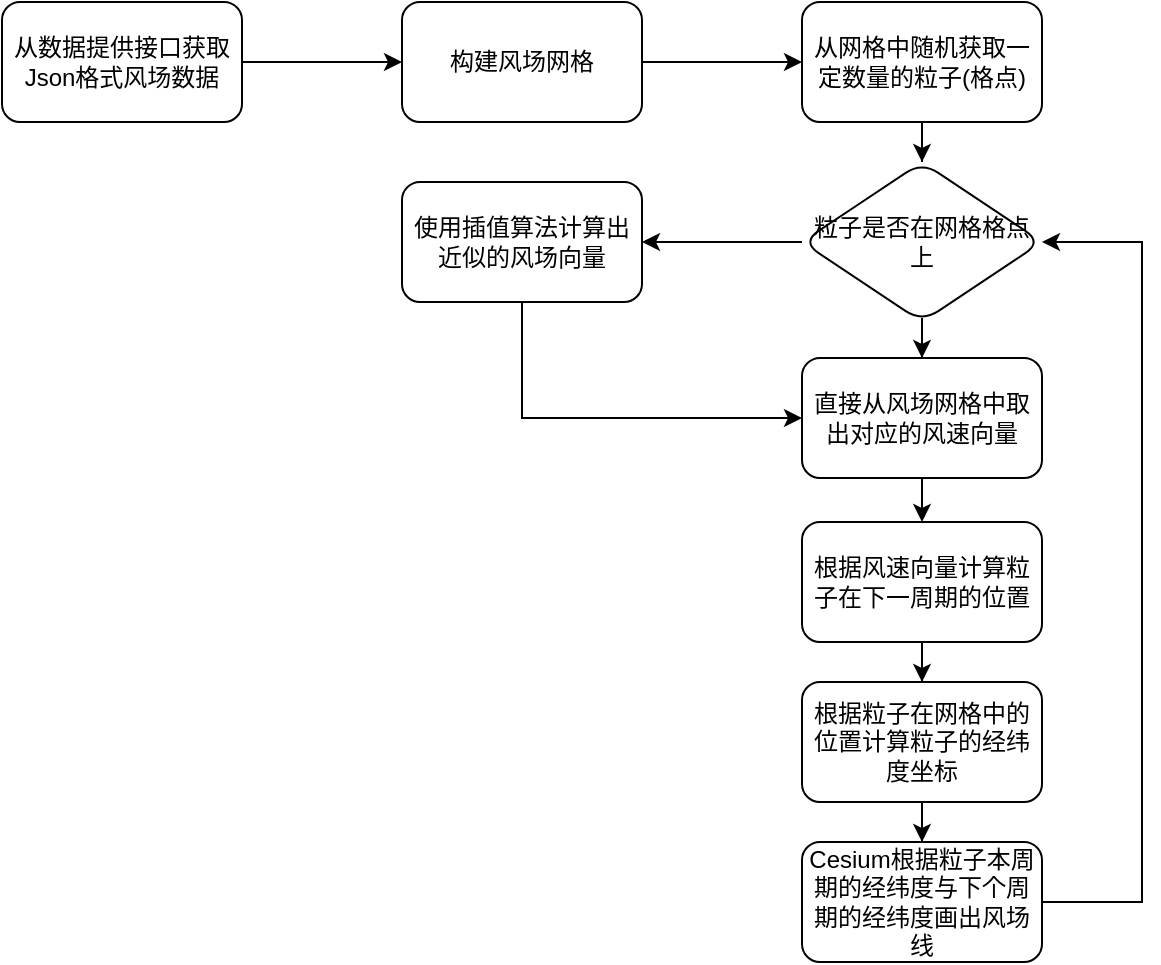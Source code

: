 <mxfile version="13.6.5" type="github">
  <diagram id="HQnREK34H-d9so5Twpd-" name="第 1 页">
    <mxGraphModel dx="890" dy="844" grid="0" gridSize="10" guides="1" tooltips="1" connect="1" arrows="1" fold="1" page="1" pageScale="1" pageWidth="827" pageHeight="1169" math="0" shadow="0">
      <root>
        <mxCell id="0" />
        <mxCell id="1" parent="0" />
        <mxCell id="t6z-Ru4cVA2ObkCtdwVK-3" value="" style="edgeStyle=orthogonalEdgeStyle;rounded=0;orthogonalLoop=1;jettySize=auto;html=1;" edge="1" parent="1" source="t6z-Ru4cVA2ObkCtdwVK-1" target="t6z-Ru4cVA2ObkCtdwVK-2">
          <mxGeometry relative="1" as="geometry" />
        </mxCell>
        <mxCell id="t6z-Ru4cVA2ObkCtdwVK-1" value="从数据提供接口获取Json格式风场数据" style="rounded=1;whiteSpace=wrap;html=1;" vertex="1" parent="1">
          <mxGeometry x="170" y="150" width="120" height="60" as="geometry" />
        </mxCell>
        <mxCell id="t6z-Ru4cVA2ObkCtdwVK-5" value="" style="edgeStyle=orthogonalEdgeStyle;rounded=0;orthogonalLoop=1;jettySize=auto;html=1;" edge="1" parent="1" source="t6z-Ru4cVA2ObkCtdwVK-2" target="t6z-Ru4cVA2ObkCtdwVK-4">
          <mxGeometry relative="1" as="geometry" />
        </mxCell>
        <mxCell id="t6z-Ru4cVA2ObkCtdwVK-2" value="构建风场网格" style="whiteSpace=wrap;html=1;rounded=1;" vertex="1" parent="1">
          <mxGeometry x="370" y="150" width="120" height="60" as="geometry" />
        </mxCell>
        <mxCell id="t6z-Ru4cVA2ObkCtdwVK-7" value="" style="edgeStyle=orthogonalEdgeStyle;rounded=0;orthogonalLoop=1;jettySize=auto;html=1;" edge="1" parent="1" source="t6z-Ru4cVA2ObkCtdwVK-4" target="t6z-Ru4cVA2ObkCtdwVK-6">
          <mxGeometry relative="1" as="geometry" />
        </mxCell>
        <mxCell id="t6z-Ru4cVA2ObkCtdwVK-4" value="从网格中随机获取一定数量的粒子(格点)" style="whiteSpace=wrap;html=1;rounded=1;" vertex="1" parent="1">
          <mxGeometry x="570" y="150" width="120" height="60" as="geometry" />
        </mxCell>
        <mxCell id="t6z-Ru4cVA2ObkCtdwVK-9" value="" style="edgeStyle=orthogonalEdgeStyle;rounded=0;orthogonalLoop=1;jettySize=auto;html=1;" edge="1" parent="1" source="t6z-Ru4cVA2ObkCtdwVK-6" target="t6z-Ru4cVA2ObkCtdwVK-8">
          <mxGeometry relative="1" as="geometry" />
        </mxCell>
        <mxCell id="t6z-Ru4cVA2ObkCtdwVK-18" value="" style="edgeStyle=orthogonalEdgeStyle;rounded=0;orthogonalLoop=1;jettySize=auto;html=1;" edge="1" parent="1" source="t6z-Ru4cVA2ObkCtdwVK-6" target="t6z-Ru4cVA2ObkCtdwVK-17">
          <mxGeometry relative="1" as="geometry" />
        </mxCell>
        <mxCell id="t6z-Ru4cVA2ObkCtdwVK-6" value="粒子是否在网格格点上" style="rhombus;whiteSpace=wrap;html=1;rounded=1;" vertex="1" parent="1">
          <mxGeometry x="570" y="230" width="120" height="80" as="geometry" />
        </mxCell>
        <mxCell id="t6z-Ru4cVA2ObkCtdwVK-12" value="" style="edgeStyle=orthogonalEdgeStyle;rounded=0;orthogonalLoop=1;jettySize=auto;html=1;" edge="1" parent="1" source="t6z-Ru4cVA2ObkCtdwVK-8" target="t6z-Ru4cVA2ObkCtdwVK-11">
          <mxGeometry relative="1" as="geometry" />
        </mxCell>
        <mxCell id="t6z-Ru4cVA2ObkCtdwVK-8" value="直接从风场网格中取出对应的风速向量" style="whiteSpace=wrap;html=1;rounded=1;" vertex="1" parent="1">
          <mxGeometry x="570" y="328" width="120" height="60" as="geometry" />
        </mxCell>
        <mxCell id="t6z-Ru4cVA2ObkCtdwVK-14" value="" style="edgeStyle=orthogonalEdgeStyle;rounded=0;orthogonalLoop=1;jettySize=auto;html=1;" edge="1" parent="1" source="t6z-Ru4cVA2ObkCtdwVK-11" target="t6z-Ru4cVA2ObkCtdwVK-13">
          <mxGeometry relative="1" as="geometry" />
        </mxCell>
        <mxCell id="t6z-Ru4cVA2ObkCtdwVK-11" value="根据风速向量计算粒子在下一周期的位置" style="whiteSpace=wrap;html=1;rounded=1;" vertex="1" parent="1">
          <mxGeometry x="570" y="410" width="120" height="60" as="geometry" />
        </mxCell>
        <mxCell id="t6z-Ru4cVA2ObkCtdwVK-16" value="" style="edgeStyle=orthogonalEdgeStyle;rounded=0;orthogonalLoop=1;jettySize=auto;html=1;" edge="1" parent="1" source="t6z-Ru4cVA2ObkCtdwVK-13" target="t6z-Ru4cVA2ObkCtdwVK-15">
          <mxGeometry relative="1" as="geometry" />
        </mxCell>
        <mxCell id="t6z-Ru4cVA2ObkCtdwVK-13" value="&lt;div&gt;根据粒子在网格中的位置计算粒子的经纬度坐标&lt;/div&gt;" style="whiteSpace=wrap;html=1;rounded=1;" vertex="1" parent="1">
          <mxGeometry x="570" y="490" width="120" height="60" as="geometry" />
        </mxCell>
        <mxCell id="t6z-Ru4cVA2ObkCtdwVK-21" style="edgeStyle=orthogonalEdgeStyle;rounded=0;orthogonalLoop=1;jettySize=auto;html=1;entryX=1;entryY=0.5;entryDx=0;entryDy=0;" edge="1" parent="1" source="t6z-Ru4cVA2ObkCtdwVK-15" target="t6z-Ru4cVA2ObkCtdwVK-6">
          <mxGeometry relative="1" as="geometry">
            <Array as="points">
              <mxPoint x="740" y="600" />
              <mxPoint x="740" y="270" />
            </Array>
          </mxGeometry>
        </mxCell>
        <mxCell id="t6z-Ru4cVA2ObkCtdwVK-15" value="Cesium根据粒子本周期的经纬度与下个周期的经纬度画出风场线" style="whiteSpace=wrap;html=1;rounded=1;" vertex="1" parent="1">
          <mxGeometry x="570" y="570" width="120" height="60" as="geometry" />
        </mxCell>
        <mxCell id="t6z-Ru4cVA2ObkCtdwVK-19" style="edgeStyle=orthogonalEdgeStyle;rounded=0;orthogonalLoop=1;jettySize=auto;html=1;entryX=0;entryY=0.5;entryDx=0;entryDy=0;" edge="1" parent="1" source="t6z-Ru4cVA2ObkCtdwVK-17" target="t6z-Ru4cVA2ObkCtdwVK-8">
          <mxGeometry relative="1" as="geometry">
            <Array as="points">
              <mxPoint x="430" y="358" />
            </Array>
          </mxGeometry>
        </mxCell>
        <mxCell id="t6z-Ru4cVA2ObkCtdwVK-17" value="使用插值算法计算出近似的风场向量" style="whiteSpace=wrap;html=1;rounded=1;" vertex="1" parent="1">
          <mxGeometry x="370" y="240" width="120" height="60" as="geometry" />
        </mxCell>
      </root>
    </mxGraphModel>
  </diagram>
</mxfile>
